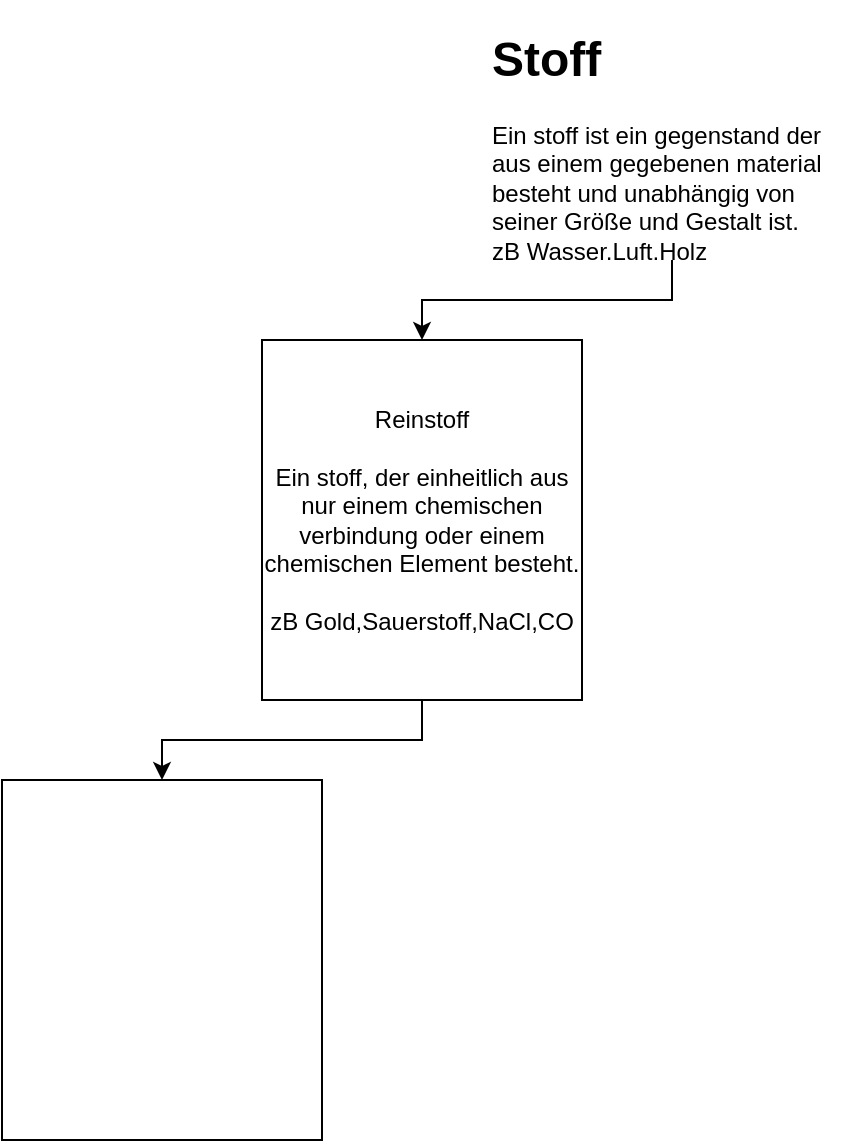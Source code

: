 <mxfile version="14.6.13" type="github"><diagram id="DTZBXMAmnjRRK1R0aF1F" name="Page-1"><mxGraphModel dx="1173" dy="621" grid="1" gridSize="10" guides="1" tooltips="1" connect="1" arrows="1" fold="1" page="1" pageScale="1" pageWidth="827" pageHeight="1169" math="0" shadow="0"><root><mxCell id="0"/><mxCell id="1" parent="0"/><mxCell id="B0UsQiqWdAp2GQ7vuz4M-6" value="" style="edgeStyle=orthogonalEdgeStyle;rounded=0;orthogonalLoop=1;jettySize=auto;html=1;" edge="1" parent="1" source="B0UsQiqWdAp2GQ7vuz4M-4" target="B0UsQiqWdAp2GQ7vuz4M-5"><mxGeometry relative="1" as="geometry"/></mxCell><mxCell id="B0UsQiqWdAp2GQ7vuz4M-4" value="&lt;h1&gt;Stoff&lt;/h1&gt;&lt;div&gt;Ein stoff ist ein gegenstand der aus einem gegebenen material besteht und unabhängig von seiner Größe und Gestalt ist.&lt;/div&gt;&lt;div&gt;zB Wasser,Luft,Holz&lt;/div&gt;&lt;div&gt;&lt;br&gt;&lt;/div&gt;&lt;div&gt;&lt;br&gt;&lt;/div&gt;&lt;div&gt;&lt;br&gt;&lt;/div&gt;" style="text;html=1;strokeColor=none;fillColor=none;spacing=5;spacingTop=-20;whiteSpace=wrap;overflow=hidden;rounded=0;" vertex="1" parent="1"><mxGeometry x="290" y="10" width="190" height="120" as="geometry"/></mxCell><mxCell id="B0UsQiqWdAp2GQ7vuz4M-11" value="" style="edgeStyle=orthogonalEdgeStyle;rounded=0;orthogonalLoop=1;jettySize=auto;html=1;" edge="1" parent="1" source="B0UsQiqWdAp2GQ7vuz4M-5" target="B0UsQiqWdAp2GQ7vuz4M-10"><mxGeometry relative="1" as="geometry"/></mxCell><mxCell id="B0UsQiqWdAp2GQ7vuz4M-5" value="Reinstoff&lt;br&gt;&lt;br&gt;Ein stoff, der einheitlich aus nur einem chemischen verbindung oder einem chemischen Element besteht.&lt;br&gt;&lt;br&gt;zB Gold,Sauerstoff,NaCl,CO" style="whiteSpace=wrap;html=1;" vertex="1" parent="1"><mxGeometry x="180" y="170" width="160" height="180" as="geometry"/></mxCell><mxCell id="B0UsQiqWdAp2GQ7vuz4M-10" value="" style="whiteSpace=wrap;html=1;" vertex="1" parent="1"><mxGeometry x="50" y="390" width="160" height="180" as="geometry"/></mxCell></root></mxGraphModel></diagram></mxfile>